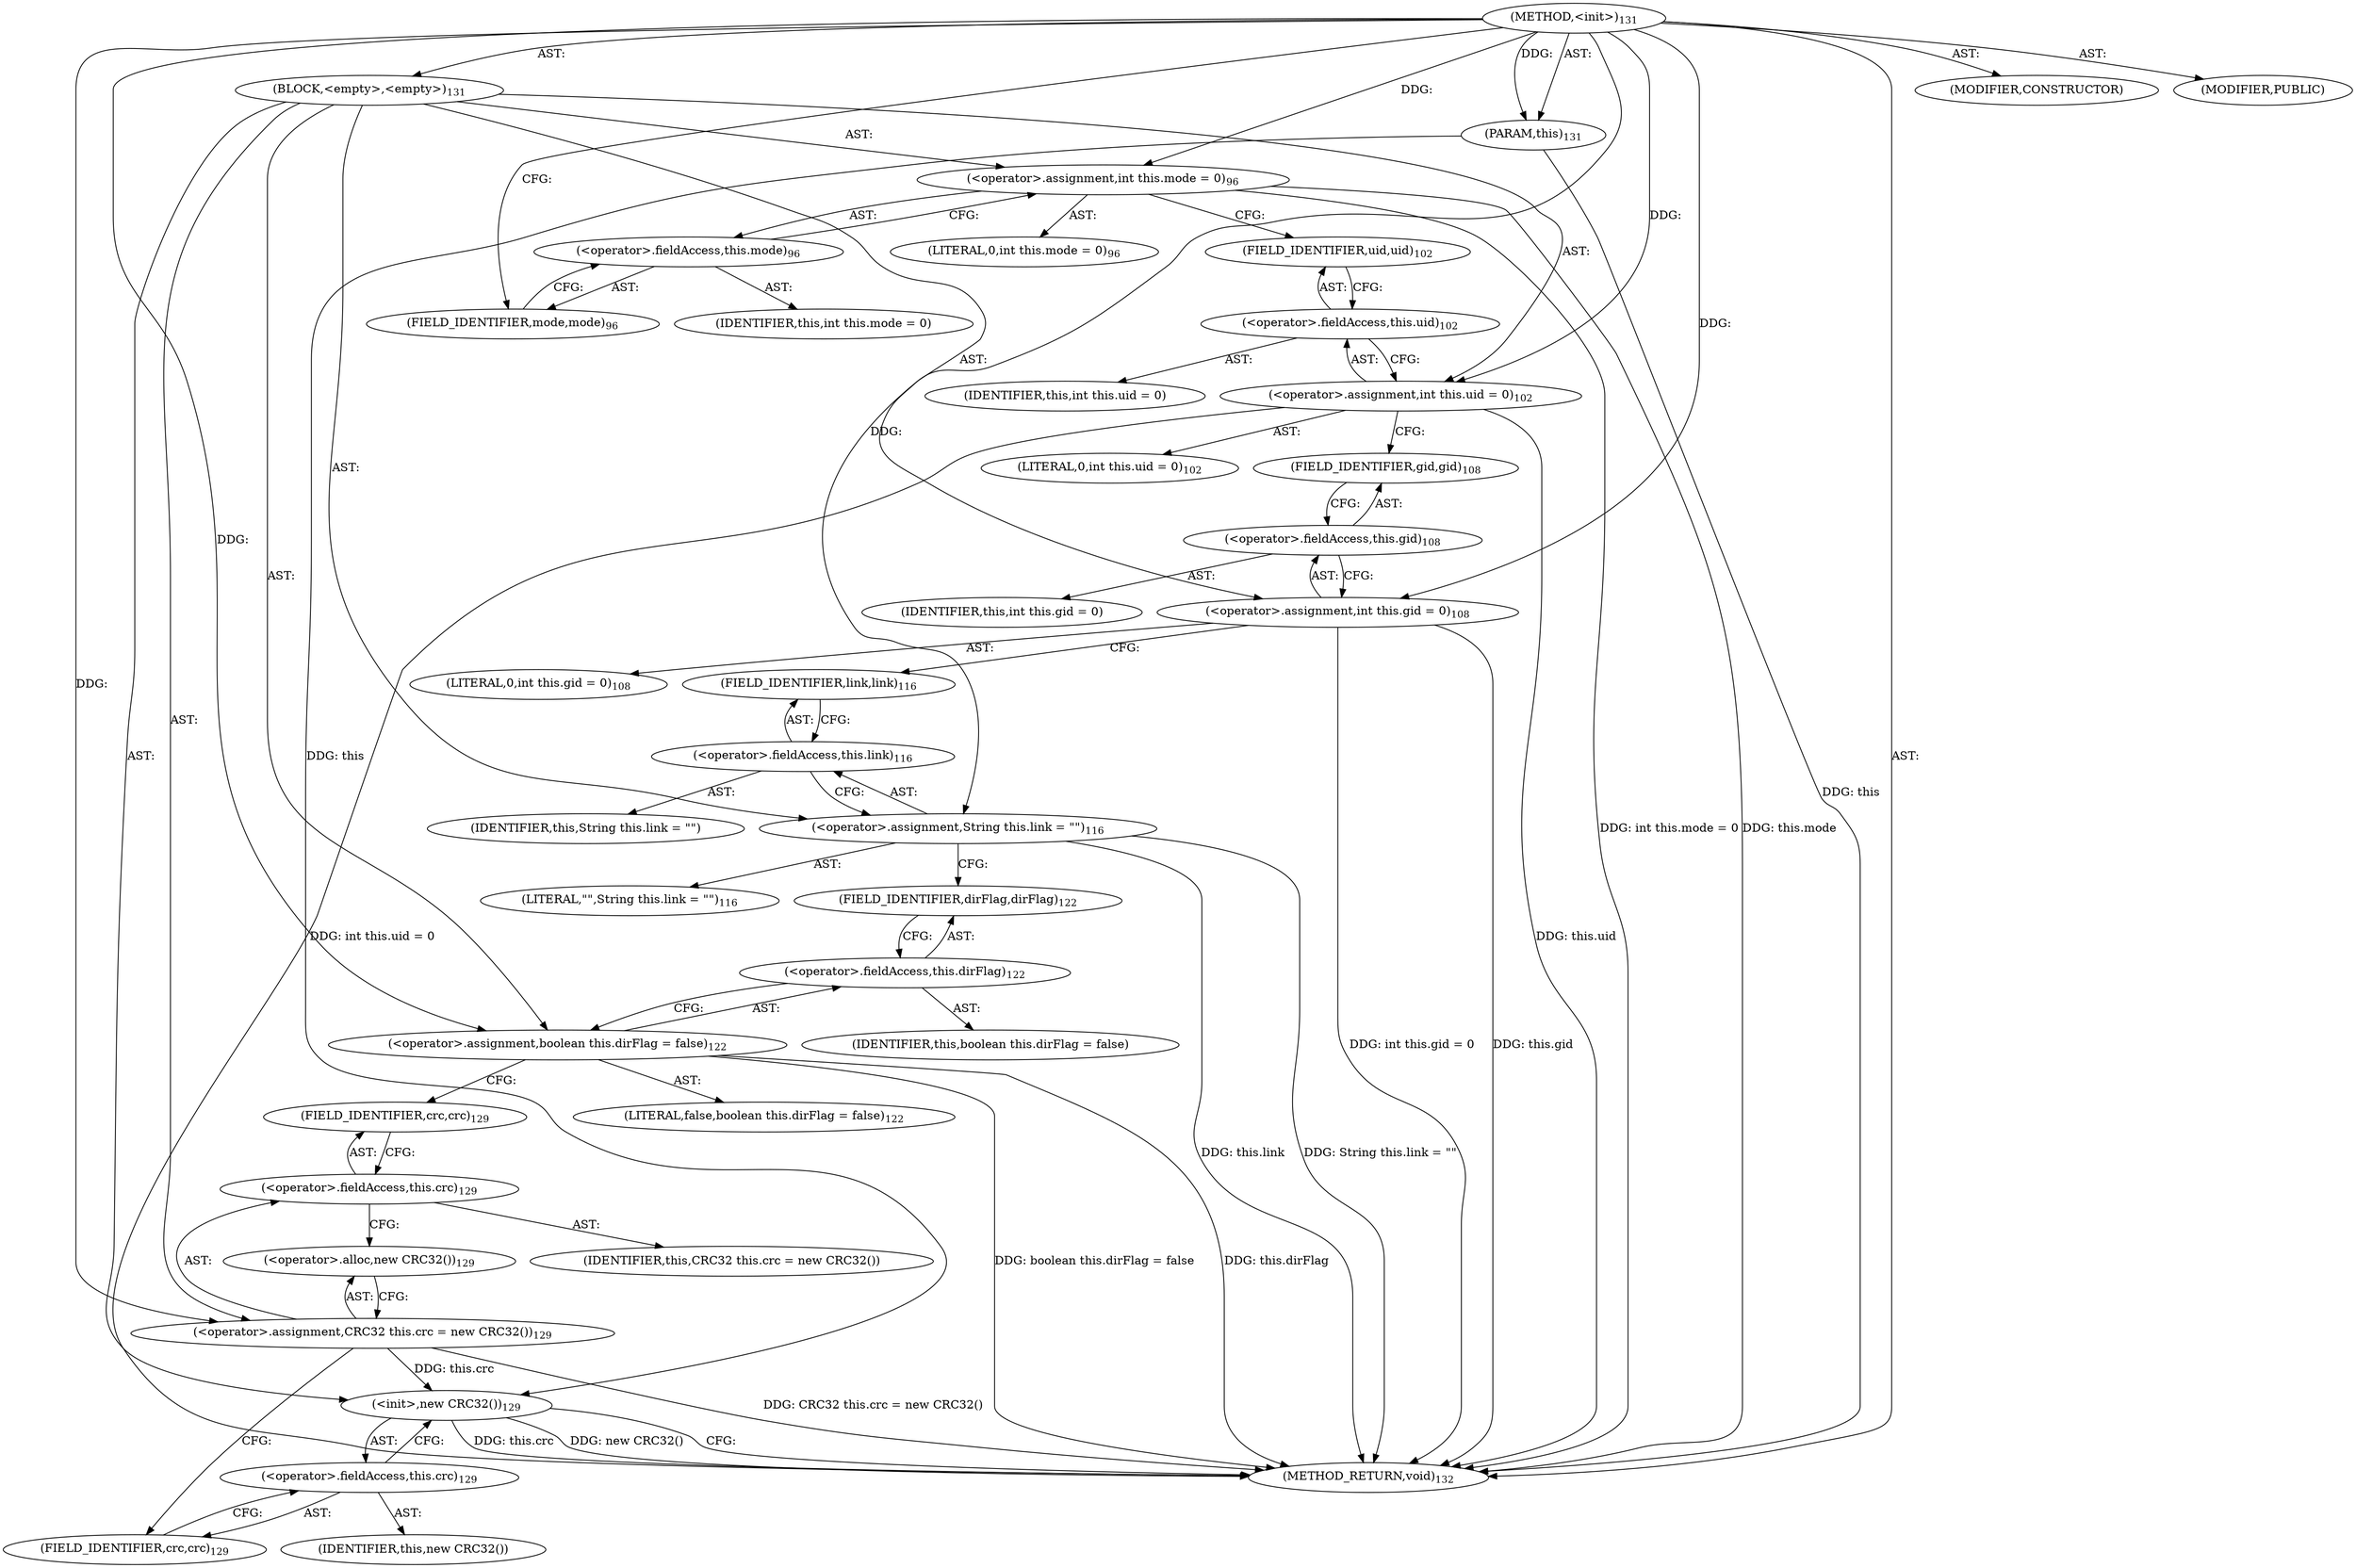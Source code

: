 digraph "&lt;init&gt;" {  
"111669149696" [label = <(METHOD,&lt;init&gt;)<SUB>131</SUB>> ]
"115964117005" [label = <(PARAM,this)<SUB>131</SUB>> ]
"25769803776" [label = <(BLOCK,&lt;empty&gt;,&lt;empty&gt;)<SUB>131</SUB>> ]
"30064771072" [label = <(&lt;operator&gt;.assignment,int this.mode = 0)<SUB>96</SUB>> ]
"30064771073" [label = <(&lt;operator&gt;.fieldAccess,this.mode)<SUB>96</SUB>> ]
"68719476757" [label = <(IDENTIFIER,this,int this.mode = 0)> ]
"55834574848" [label = <(FIELD_IDENTIFIER,mode,mode)<SUB>96</SUB>> ]
"90194313216" [label = <(LITERAL,0,int this.mode = 0)<SUB>96</SUB>> ]
"30064771074" [label = <(&lt;operator&gt;.assignment,int this.uid = 0)<SUB>102</SUB>> ]
"30064771075" [label = <(&lt;operator&gt;.fieldAccess,this.uid)<SUB>102</SUB>> ]
"68719476758" [label = <(IDENTIFIER,this,int this.uid = 0)> ]
"55834574849" [label = <(FIELD_IDENTIFIER,uid,uid)<SUB>102</SUB>> ]
"90194313217" [label = <(LITERAL,0,int this.uid = 0)<SUB>102</SUB>> ]
"30064771076" [label = <(&lt;operator&gt;.assignment,int this.gid = 0)<SUB>108</SUB>> ]
"30064771077" [label = <(&lt;operator&gt;.fieldAccess,this.gid)<SUB>108</SUB>> ]
"68719476759" [label = <(IDENTIFIER,this,int this.gid = 0)> ]
"55834574850" [label = <(FIELD_IDENTIFIER,gid,gid)<SUB>108</SUB>> ]
"90194313218" [label = <(LITERAL,0,int this.gid = 0)<SUB>108</SUB>> ]
"30064771078" [label = <(&lt;operator&gt;.assignment,String this.link = &quot;&quot;)<SUB>116</SUB>> ]
"30064771079" [label = <(&lt;operator&gt;.fieldAccess,this.link)<SUB>116</SUB>> ]
"68719476760" [label = <(IDENTIFIER,this,String this.link = &quot;&quot;)> ]
"55834574851" [label = <(FIELD_IDENTIFIER,link,link)<SUB>116</SUB>> ]
"90194313219" [label = <(LITERAL,&quot;&quot;,String this.link = &quot;&quot;)<SUB>116</SUB>> ]
"30064771080" [label = <(&lt;operator&gt;.assignment,boolean this.dirFlag = false)<SUB>122</SUB>> ]
"30064771081" [label = <(&lt;operator&gt;.fieldAccess,this.dirFlag)<SUB>122</SUB>> ]
"68719476761" [label = <(IDENTIFIER,this,boolean this.dirFlag = false)> ]
"55834574852" [label = <(FIELD_IDENTIFIER,dirFlag,dirFlag)<SUB>122</SUB>> ]
"90194313220" [label = <(LITERAL,false,boolean this.dirFlag = false)<SUB>122</SUB>> ]
"30064771082" [label = <(&lt;operator&gt;.assignment,CRC32 this.crc = new CRC32())<SUB>129</SUB>> ]
"30064771083" [label = <(&lt;operator&gt;.fieldAccess,this.crc)<SUB>129</SUB>> ]
"68719476762" [label = <(IDENTIFIER,this,CRC32 this.crc = new CRC32())> ]
"55834574853" [label = <(FIELD_IDENTIFIER,crc,crc)<SUB>129</SUB>> ]
"30064771084" [label = <(&lt;operator&gt;.alloc,new CRC32())<SUB>129</SUB>> ]
"30064771085" [label = <(&lt;init&gt;,new CRC32())<SUB>129</SUB>> ]
"30064771086" [label = <(&lt;operator&gt;.fieldAccess,this.crc)<SUB>129</SUB>> ]
"68719476763" [label = <(IDENTIFIER,this,new CRC32())> ]
"55834574854" [label = <(FIELD_IDENTIFIER,crc,crc)<SUB>129</SUB>> ]
"133143986184" [label = <(MODIFIER,CONSTRUCTOR)> ]
"133143986185" [label = <(MODIFIER,PUBLIC)> ]
"128849018880" [label = <(METHOD_RETURN,void)<SUB>132</SUB>> ]
  "111669149696" -> "115964117005"  [ label = "AST: "] 
  "111669149696" -> "25769803776"  [ label = "AST: "] 
  "111669149696" -> "133143986184"  [ label = "AST: "] 
  "111669149696" -> "133143986185"  [ label = "AST: "] 
  "111669149696" -> "128849018880"  [ label = "AST: "] 
  "25769803776" -> "30064771072"  [ label = "AST: "] 
  "25769803776" -> "30064771074"  [ label = "AST: "] 
  "25769803776" -> "30064771076"  [ label = "AST: "] 
  "25769803776" -> "30064771078"  [ label = "AST: "] 
  "25769803776" -> "30064771080"  [ label = "AST: "] 
  "25769803776" -> "30064771082"  [ label = "AST: "] 
  "25769803776" -> "30064771085"  [ label = "AST: "] 
  "30064771072" -> "30064771073"  [ label = "AST: "] 
  "30064771072" -> "90194313216"  [ label = "AST: "] 
  "30064771073" -> "68719476757"  [ label = "AST: "] 
  "30064771073" -> "55834574848"  [ label = "AST: "] 
  "30064771074" -> "30064771075"  [ label = "AST: "] 
  "30064771074" -> "90194313217"  [ label = "AST: "] 
  "30064771075" -> "68719476758"  [ label = "AST: "] 
  "30064771075" -> "55834574849"  [ label = "AST: "] 
  "30064771076" -> "30064771077"  [ label = "AST: "] 
  "30064771076" -> "90194313218"  [ label = "AST: "] 
  "30064771077" -> "68719476759"  [ label = "AST: "] 
  "30064771077" -> "55834574850"  [ label = "AST: "] 
  "30064771078" -> "30064771079"  [ label = "AST: "] 
  "30064771078" -> "90194313219"  [ label = "AST: "] 
  "30064771079" -> "68719476760"  [ label = "AST: "] 
  "30064771079" -> "55834574851"  [ label = "AST: "] 
  "30064771080" -> "30064771081"  [ label = "AST: "] 
  "30064771080" -> "90194313220"  [ label = "AST: "] 
  "30064771081" -> "68719476761"  [ label = "AST: "] 
  "30064771081" -> "55834574852"  [ label = "AST: "] 
  "30064771082" -> "30064771083"  [ label = "AST: "] 
  "30064771082" -> "30064771084"  [ label = "AST: "] 
  "30064771083" -> "68719476762"  [ label = "AST: "] 
  "30064771083" -> "55834574853"  [ label = "AST: "] 
  "30064771085" -> "30064771086"  [ label = "AST: "] 
  "30064771086" -> "68719476763"  [ label = "AST: "] 
  "30064771086" -> "55834574854"  [ label = "AST: "] 
  "30064771072" -> "55834574849"  [ label = "CFG: "] 
  "30064771074" -> "55834574850"  [ label = "CFG: "] 
  "30064771076" -> "55834574851"  [ label = "CFG: "] 
  "30064771078" -> "55834574852"  [ label = "CFG: "] 
  "30064771080" -> "55834574853"  [ label = "CFG: "] 
  "30064771082" -> "55834574854"  [ label = "CFG: "] 
  "30064771085" -> "128849018880"  [ label = "CFG: "] 
  "30064771073" -> "30064771072"  [ label = "CFG: "] 
  "30064771075" -> "30064771074"  [ label = "CFG: "] 
  "30064771077" -> "30064771076"  [ label = "CFG: "] 
  "30064771079" -> "30064771078"  [ label = "CFG: "] 
  "30064771081" -> "30064771080"  [ label = "CFG: "] 
  "30064771083" -> "30064771084"  [ label = "CFG: "] 
  "30064771084" -> "30064771082"  [ label = "CFG: "] 
  "30064771086" -> "30064771085"  [ label = "CFG: "] 
  "55834574848" -> "30064771073"  [ label = "CFG: "] 
  "55834574849" -> "30064771075"  [ label = "CFG: "] 
  "55834574850" -> "30064771077"  [ label = "CFG: "] 
  "55834574851" -> "30064771079"  [ label = "CFG: "] 
  "55834574852" -> "30064771081"  [ label = "CFG: "] 
  "55834574853" -> "30064771083"  [ label = "CFG: "] 
  "55834574854" -> "30064771086"  [ label = "CFG: "] 
  "111669149696" -> "55834574848"  [ label = "CFG: "] 
  "115964117005" -> "128849018880"  [ label = "DDG: this"] 
  "30064771072" -> "128849018880"  [ label = "DDG: this.mode"] 
  "30064771072" -> "128849018880"  [ label = "DDG: int this.mode = 0"] 
  "30064771074" -> "128849018880"  [ label = "DDG: this.uid"] 
  "30064771074" -> "128849018880"  [ label = "DDG: int this.uid = 0"] 
  "30064771076" -> "128849018880"  [ label = "DDG: this.gid"] 
  "30064771076" -> "128849018880"  [ label = "DDG: int this.gid = 0"] 
  "30064771078" -> "128849018880"  [ label = "DDG: this.link"] 
  "30064771078" -> "128849018880"  [ label = "DDG: String this.link = &quot;&quot;"] 
  "30064771080" -> "128849018880"  [ label = "DDG: this.dirFlag"] 
  "30064771080" -> "128849018880"  [ label = "DDG: boolean this.dirFlag = false"] 
  "30064771082" -> "128849018880"  [ label = "DDG: CRC32 this.crc = new CRC32()"] 
  "30064771085" -> "128849018880"  [ label = "DDG: this.crc"] 
  "30064771085" -> "128849018880"  [ label = "DDG: new CRC32()"] 
  "111669149696" -> "115964117005"  [ label = "DDG: "] 
  "111669149696" -> "30064771072"  [ label = "DDG: "] 
  "111669149696" -> "30064771074"  [ label = "DDG: "] 
  "111669149696" -> "30064771076"  [ label = "DDG: "] 
  "111669149696" -> "30064771078"  [ label = "DDG: "] 
  "111669149696" -> "30064771080"  [ label = "DDG: "] 
  "111669149696" -> "30064771082"  [ label = "DDG: "] 
  "115964117005" -> "30064771085"  [ label = "DDG: this"] 
  "30064771082" -> "30064771085"  [ label = "DDG: this.crc"] 
}
